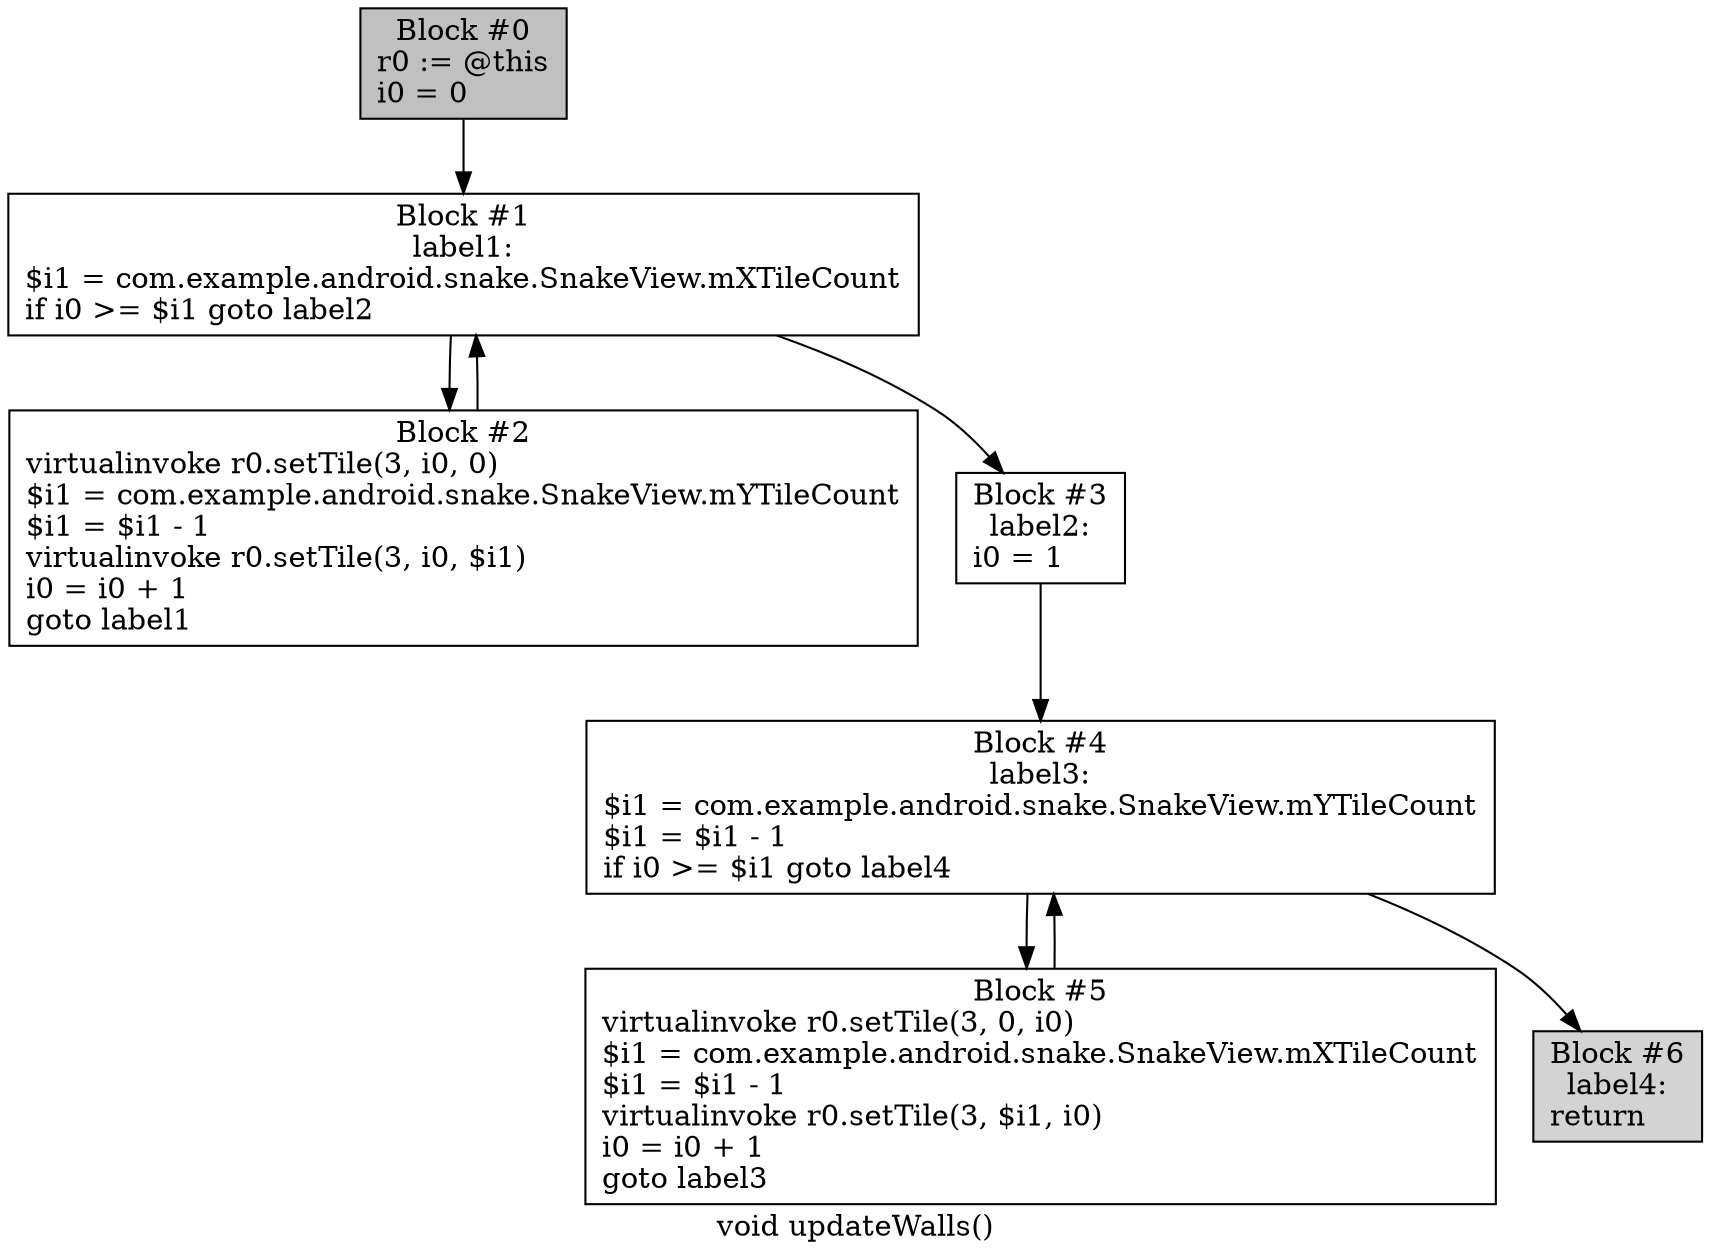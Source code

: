 digraph "void updateWalls()" {
    label = "void updateWalls()";
    node [shape = box];
    "0" [style = filled,fillcolor = gray,label = "Block #0\nr0 := @this\li0 = 0\l",];
    "1" [label = "Block #1\nlabel1:\n$i1 = com.example.android.snake.SnakeView.mXTileCount\lif i0 >= $i1 goto label2\l",];
    "0" -> "1";
    "2" [label = "Block #2\nvirtualinvoke r0.setTile(3, i0, 0)\l$i1 = com.example.android.snake.SnakeView.mYTileCount\l$i1 = $i1 - 1\lvirtualinvoke r0.setTile(3, i0, $i1)\li0 = i0 + 1\lgoto label1\l",];
    "1" -> "2";
    "3" [label = "Block #3\nlabel2:\ni0 = 1\l",];
    "1" -> "3";
    "2" -> "1";
    "4" [label = "Block #4\nlabel3:\n$i1 = com.example.android.snake.SnakeView.mYTileCount\l$i1 = $i1 - 1\lif i0 >= $i1 goto label4\l",];
    "3" -> "4";
    "5" [label = "Block #5\nvirtualinvoke r0.setTile(3, 0, i0)\l$i1 = com.example.android.snake.SnakeView.mXTileCount\l$i1 = $i1 - 1\lvirtualinvoke r0.setTile(3, $i1, i0)\li0 = i0 + 1\lgoto label3\l",];
    "4" -> "5";
    "6" [style = filled,fillcolor = lightgray,label = "Block #6\nlabel4:\nreturn\l",];
    "4" -> "6";
    "5" -> "4";
}
